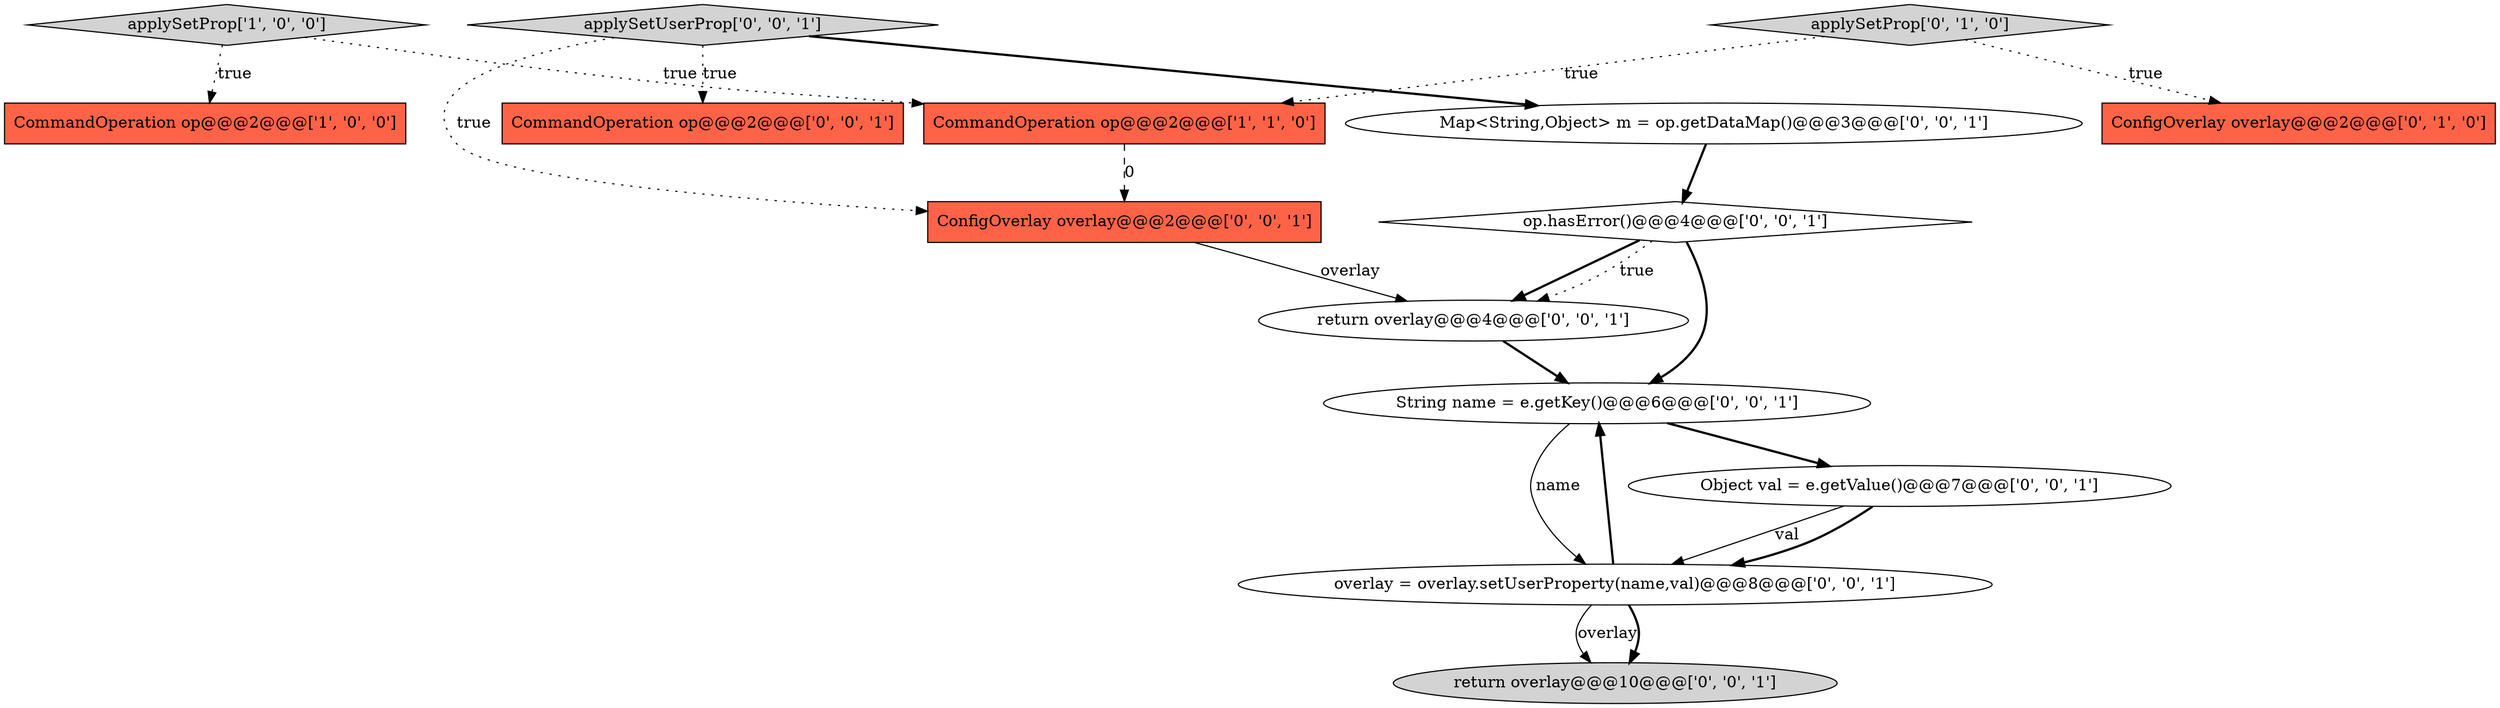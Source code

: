 digraph {
2 [style = filled, label = "applySetProp['1', '0', '0']", fillcolor = lightgray, shape = diamond image = "AAA0AAABBB1BBB"];
14 [style = filled, label = "op.hasError()@@@4@@@['0', '0', '1']", fillcolor = white, shape = diamond image = "AAA0AAABBB3BBB"];
0 [style = filled, label = "CommandOperation op@@@2@@@['1', '0', '0']", fillcolor = tomato, shape = box image = "AAA0AAABBB1BBB"];
11 [style = filled, label = "Map<String,Object> m = op.getDataMap()@@@3@@@['0', '0', '1']", fillcolor = white, shape = ellipse image = "AAA0AAABBB3BBB"];
7 [style = filled, label = "return overlay@@@4@@@['0', '0', '1']", fillcolor = white, shape = ellipse image = "AAA0AAABBB3BBB"];
10 [style = filled, label = "return overlay@@@10@@@['0', '0', '1']", fillcolor = lightgray, shape = ellipse image = "AAA0AAABBB3BBB"];
6 [style = filled, label = "CommandOperation op@@@2@@@['0', '0', '1']", fillcolor = tomato, shape = box image = "AAA0AAABBB3BBB"];
5 [style = filled, label = "overlay = overlay.setUserProperty(name,val)@@@8@@@['0', '0', '1']", fillcolor = white, shape = ellipse image = "AAA0AAABBB3BBB"];
8 [style = filled, label = "ConfigOverlay overlay@@@2@@@['0', '0', '1']", fillcolor = tomato, shape = box image = "AAA0AAABBB3BBB"];
13 [style = filled, label = "Object val = e.getValue()@@@7@@@['0', '0', '1']", fillcolor = white, shape = ellipse image = "AAA0AAABBB3BBB"];
4 [style = filled, label = "applySetProp['0', '1', '0']", fillcolor = lightgray, shape = diamond image = "AAA0AAABBB2BBB"];
3 [style = filled, label = "ConfigOverlay overlay@@@2@@@['0', '1', '0']", fillcolor = tomato, shape = box image = "AAA0AAABBB2BBB"];
12 [style = filled, label = "String name = e.getKey()@@@6@@@['0', '0', '1']", fillcolor = white, shape = ellipse image = "AAA0AAABBB3BBB"];
1 [style = filled, label = "CommandOperation op@@@2@@@['1', '1', '0']", fillcolor = tomato, shape = box image = "AAA0AAABBB1BBB"];
9 [style = filled, label = "applySetUserProp['0', '0', '1']", fillcolor = lightgray, shape = diamond image = "AAA0AAABBB3BBB"];
5->10 [style = solid, label="overlay"];
14->7 [style = bold, label=""];
9->8 [style = dotted, label="true"];
9->11 [style = bold, label=""];
4->3 [style = dotted, label="true"];
12->5 [style = solid, label="name"];
14->12 [style = bold, label=""];
1->8 [style = dashed, label="0"];
14->7 [style = dotted, label="true"];
4->1 [style = dotted, label="true"];
5->10 [style = bold, label=""];
11->14 [style = bold, label=""];
9->6 [style = dotted, label="true"];
12->13 [style = bold, label=""];
13->5 [style = solid, label="val"];
2->1 [style = dotted, label="true"];
7->12 [style = bold, label=""];
5->12 [style = bold, label=""];
2->0 [style = dotted, label="true"];
13->5 [style = bold, label=""];
8->7 [style = solid, label="overlay"];
}
